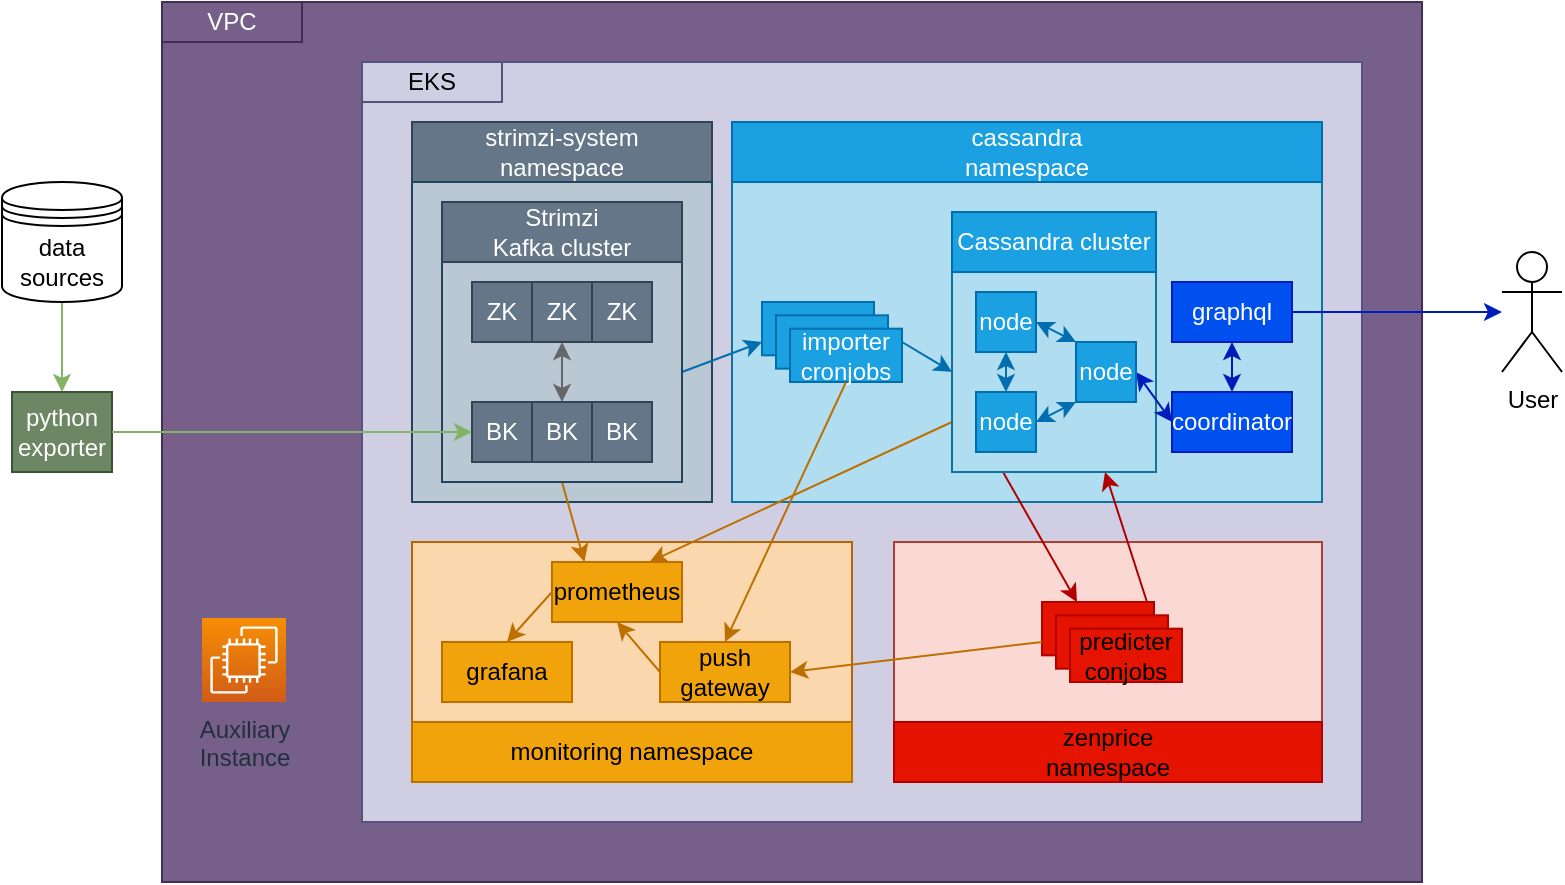<mxfile>
    <diagram id="uOA9d10Yc20ySYtKdD0h" name="Page-1">
        <mxGraphModel dx="1924" dy="789" grid="1" gridSize="10" guides="1" tooltips="1" connect="1" arrows="1" fold="1" page="1" pageScale="1" pageWidth="850" pageHeight="1100" math="0" shadow="0">
            <root>
                <mxCell id="0"/>
                <mxCell id="1" parent="0"/>
                <mxCell id="75" value="" style="rounded=0;whiteSpace=wrap;html=1;fillColor=#76608a;fontColor=#ffffff;strokeColor=#432D57;" vertex="1" parent="1">
                    <mxGeometry x="-670" y="160" width="630" height="440" as="geometry"/>
                </mxCell>
                <mxCell id="73" value="" style="rounded=0;whiteSpace=wrap;html=1;fillColor=#d0cee2;strokeColor=#56517e;" vertex="1" parent="1">
                    <mxGeometry x="-570" y="190" width="500" height="380" as="geometry"/>
                </mxCell>
                <mxCell id="5" value="" style="rounded=0;whiteSpace=wrap;html=1;fillColor=#b1ddf0;strokeColor=#10739e;" vertex="1" parent="1">
                    <mxGeometry x="-385" y="250" width="295" height="160" as="geometry"/>
                </mxCell>
                <mxCell id="6" value="" style="rounded=0;whiteSpace=wrap;html=1;fillColor=#fad9d5;strokeColor=#ae4132;" vertex="1" parent="1">
                    <mxGeometry x="-304" y="430" width="214" height="90" as="geometry"/>
                </mxCell>
                <mxCell id="7" value="" style="rounded=0;whiteSpace=wrap;html=1;fillColor=#fad7ac;strokeColor=#b46504;" vertex="1" parent="1">
                    <mxGeometry x="-545" y="430" width="220" height="90" as="geometry"/>
                </mxCell>
                <mxCell id="8" value="strimzi-system&lt;br&gt;namespace" style="rounded=0;whiteSpace=wrap;html=1;fillColor=#647687;fontColor=#ffffff;strokeColor=#314354;" vertex="1" parent="1">
                    <mxGeometry x="-545" y="220" width="150" height="30" as="geometry"/>
                </mxCell>
                <mxCell id="9" value="&lt;font color=&quot;#000000&quot;&gt;zenprice&lt;br&gt;namespace&lt;/font&gt;" style="rounded=0;whiteSpace=wrap;html=1;fillColor=#e51400;fontColor=#ffffff;strokeColor=#B20000;" vertex="1" parent="1">
                    <mxGeometry x="-304" y="520" width="214" height="30" as="geometry"/>
                </mxCell>
                <mxCell id="10" value="cassandra&lt;br&gt;namespace" style="rounded=0;whiteSpace=wrap;html=1;fillColor=#1ba1e2;fontColor=#ffffff;strokeColor=#006EAF;" vertex="1" parent="1">
                    <mxGeometry x="-385" y="220" width="295" height="30" as="geometry"/>
                </mxCell>
                <mxCell id="11" value="monitoring namespace" style="rounded=0;whiteSpace=wrap;html=1;fillColor=#f0a30a;fontColor=#000000;strokeColor=#BD7000;" vertex="1" parent="1">
                    <mxGeometry x="-545" y="520" width="220" height="30" as="geometry"/>
                </mxCell>
                <mxCell id="12" style="edgeStyle=none;html=1;exitX=0;exitY=0.5;exitDx=0;exitDy=0;entryX=0.5;entryY=0;entryDx=0;entryDy=0;fontColor=#000000;fillColor=#f0a30a;strokeColor=#BD7000;" edge="1" parent="1" source="13" target="14">
                    <mxGeometry relative="1" as="geometry"/>
                </mxCell>
                <mxCell id="13" value="prometheus" style="rounded=0;whiteSpace=wrap;html=1;fillColor=#f0a30a;fontColor=#000000;strokeColor=#BD7000;" vertex="1" parent="1">
                    <mxGeometry x="-475" y="440" width="65" height="30" as="geometry"/>
                </mxCell>
                <mxCell id="14" value="grafana" style="rounded=0;whiteSpace=wrap;html=1;fillColor=#f0a30a;fontColor=#000000;strokeColor=#BD7000;" vertex="1" parent="1">
                    <mxGeometry x="-530" y="480" width="65" height="30" as="geometry"/>
                </mxCell>
                <mxCell id="15" style="edgeStyle=none;html=1;exitX=0;exitY=0.5;exitDx=0;exitDy=0;entryX=0.5;entryY=1;entryDx=0;entryDy=0;fontColor=#000000;fillColor=#f0a30a;strokeColor=#BD7000;" edge="1" parent="1" source="16" target="13">
                    <mxGeometry relative="1" as="geometry"/>
                </mxCell>
                <mxCell id="16" value="push&lt;br&gt;gateway" style="rounded=0;whiteSpace=wrap;html=1;fillColor=#f0a30a;fontColor=#000000;strokeColor=#BD7000;" vertex="1" parent="1">
                    <mxGeometry x="-421" y="480" width="65" height="30" as="geometry"/>
                </mxCell>
                <mxCell id="17" style="edgeStyle=none;html=1;exitX=0.5;exitY=1;exitDx=0;exitDy=0;fillColor=#d5e8d4;strokeColor=#82b366;gradientColor=#97d077;" edge="1" parent="1" source="18" target="19">
                    <mxGeometry relative="1" as="geometry"/>
                </mxCell>
                <mxCell id="18" value="data sources" style="shape=datastore;whiteSpace=wrap;html=1;" vertex="1" parent="1">
                    <mxGeometry x="-750" y="250" width="60" height="60" as="geometry"/>
                </mxCell>
                <mxCell id="19" value="python exporter" style="rounded=0;whiteSpace=wrap;html=1;fillColor=#6d8764;fontColor=#ffffff;strokeColor=#3A5431;" vertex="1" parent="1">
                    <mxGeometry x="-745" y="355" width="50" height="40" as="geometry"/>
                </mxCell>
                <mxCell id="20" value="User" style="shape=umlActor;verticalLabelPosition=bottom;verticalAlign=top;html=1;outlineConnect=0;" vertex="1" parent="1">
                    <mxGeometry y="285" width="30" height="60" as="geometry"/>
                </mxCell>
                <mxCell id="21" style="edgeStyle=none;html=1;exitX=0.25;exitY=1;exitDx=0;exitDy=0;entryX=0.25;entryY=0;entryDx=0;entryDy=0;fontColor=#000000;fillColor=#e51400;strokeColor=#B20000;" edge="1" parent="1" source="23" target="40">
                    <mxGeometry relative="1" as="geometry"/>
                </mxCell>
                <mxCell id="22" style="edgeStyle=none;html=1;exitX=0;exitY=0.75;exitDx=0;exitDy=0;entryX=0.75;entryY=0;entryDx=0;entryDy=0;fontColor=#000000;fillColor=#f0a30a;strokeColor=#BD7000;" edge="1" parent="1" source="23" target="13">
                    <mxGeometry relative="1" as="geometry"/>
                </mxCell>
                <mxCell id="23" value="" style="rounded=0;whiteSpace=wrap;html=1;fillColor=#b1ddf0;strokeColor=#10739e;" vertex="1" parent="1">
                    <mxGeometry x="-275" y="295" width="102" height="100" as="geometry"/>
                </mxCell>
                <mxCell id="24" style="edgeStyle=none;html=1;exitX=1;exitY=0.5;exitDx=0;exitDy=0;entryX=0;entryY=1;entryDx=0;entryDy=0;startArrow=classic;startFill=1;fillColor=#1ba1e2;strokeColor=#006EAF;" edge="1" parent="1" source="25" target="31">
                    <mxGeometry relative="1" as="geometry"/>
                </mxCell>
                <mxCell id="25" value="node" style="rounded=0;whiteSpace=wrap;html=1;fillColor=#1ba1e2;fontColor=#ffffff;strokeColor=#006EAF;" vertex="1" parent="1">
                    <mxGeometry x="-263" y="355" width="30" height="30" as="geometry"/>
                </mxCell>
                <mxCell id="26" value="Cassandra cluster" style="rounded=0;whiteSpace=wrap;html=1;fillColor=#1ba1e2;fontColor=#ffffff;strokeColor=#006EAF;" vertex="1" parent="1">
                    <mxGeometry x="-275" y="265" width="102" height="30" as="geometry"/>
                </mxCell>
                <mxCell id="27" style="edgeStyle=none;html=1;exitX=0.5;exitY=1;exitDx=0;exitDy=0;entryX=0.5;entryY=0;entryDx=0;entryDy=0;startArrow=classic;startFill=1;fillColor=#1ba1e2;strokeColor=#006EAF;" edge="1" parent="1" source="29" target="25">
                    <mxGeometry relative="1" as="geometry"/>
                </mxCell>
                <mxCell id="28" style="edgeStyle=none;html=1;exitX=1;exitY=0.5;exitDx=0;exitDy=0;entryX=0;entryY=0;entryDx=0;entryDy=0;startArrow=classic;startFill=1;fillColor=#1ba1e2;strokeColor=#006EAF;" edge="1" parent="1" source="29" target="31">
                    <mxGeometry relative="1" as="geometry"/>
                </mxCell>
                <mxCell id="29" value="node" style="rounded=0;whiteSpace=wrap;html=1;fillColor=#1ba1e2;fontColor=#ffffff;strokeColor=#006EAF;" vertex="1" parent="1">
                    <mxGeometry x="-263" y="305" width="30" height="30" as="geometry"/>
                </mxCell>
                <mxCell id="30" style="edgeStyle=none;html=1;exitX=1;exitY=0.5;exitDx=0;exitDy=0;entryX=0;entryY=0.5;entryDx=0;entryDy=0;startArrow=classic;startFill=1;fillColor=#0050ef;strokeColor=#001DBC;" edge="1" parent="1" source="31" target="33">
                    <mxGeometry relative="1" as="geometry"/>
                </mxCell>
                <mxCell id="31" value="node" style="rounded=0;whiteSpace=wrap;html=1;fillColor=#1ba1e2;fontColor=#ffffff;strokeColor=#006EAF;" vertex="1" parent="1">
                    <mxGeometry x="-213" y="330" width="30" height="30" as="geometry"/>
                </mxCell>
                <mxCell id="32" style="edgeStyle=none;html=1;exitX=0.5;exitY=0;exitDx=0;exitDy=0;entryX=0.5;entryY=1;entryDx=0;entryDy=0;startArrow=classic;startFill=1;fillColor=#0050ef;strokeColor=#001DBC;" edge="1" parent="1" source="33" target="45">
                    <mxGeometry relative="1" as="geometry"/>
                </mxCell>
                <mxCell id="33" value="coordinator" style="rounded=0;whiteSpace=wrap;html=1;fillColor=#0050ef;strokeColor=#001DBC;fontColor=#ffffff;" vertex="1" parent="1">
                    <mxGeometry x="-165" y="355" width="60" height="30" as="geometry"/>
                </mxCell>
                <mxCell id="34" style="edgeStyle=none;html=1;exitX=1;exitY=0.5;exitDx=0;exitDy=0;fontColor=#000000;fillColor=#1ba1e2;strokeColor=#006EAF;" edge="1" parent="1" source="35">
                    <mxGeometry relative="1" as="geometry">
                        <mxPoint x="-275" y="345" as="targetPoint"/>
                    </mxGeometry>
                </mxCell>
                <mxCell id="35" value="" style="group;movable=1;resizable=1;rotatable=1;deletable=1;editable=1;connectable=1;fillColor=none;" vertex="1" connectable="0" parent="1">
                    <mxGeometry x="-370" y="310" width="70" height="40" as="geometry"/>
                </mxCell>
                <mxCell id="36" value="" style="rounded=0;whiteSpace=wrap;html=1;fillColor=#1ba1e2;strokeColor=#006EAF;container=0;movable=1;resizable=1;rotatable=1;deletable=1;editable=1;connectable=1;fontColor=#ffffff;" vertex="1" parent="35">
                    <mxGeometry width="56" height="26.667" as="geometry"/>
                </mxCell>
                <mxCell id="37" value="" style="rounded=0;whiteSpace=wrap;html=1;fillColor=#1ba1e2;strokeColor=#006EAF;container=0;movable=1;resizable=1;rotatable=1;deletable=1;editable=1;connectable=1;fontColor=#ffffff;" vertex="1" parent="35">
                    <mxGeometry x="7" y="6.667" width="56" height="26.667" as="geometry"/>
                </mxCell>
                <mxCell id="38" value="importer&lt;br&gt;cronjobs" style="rounded=0;whiteSpace=wrap;html=1;fillColor=#1ba1e2;strokeColor=#006EAF;container=0;movable=1;resizable=1;rotatable=1;deletable=1;editable=1;connectable=1;fontColor=#ffffff;" vertex="1" parent="35">
                    <mxGeometry x="14" y="13.333" width="56" height="26.667" as="geometry"/>
                </mxCell>
                <mxCell id="39" style="edgeStyle=none;html=1;exitX=0.75;exitY=0;exitDx=0;exitDy=0;entryX=0.75;entryY=1;entryDx=0;entryDy=0;fontColor=#000000;fillColor=#e51400;strokeColor=#B20000;" edge="1" parent="1" source="40" target="23">
                    <mxGeometry relative="1" as="geometry"/>
                </mxCell>
                <mxCell id="40" value="" style="group;movable=1;resizable=1;rotatable=1;deletable=1;editable=1;connectable=1;fillColor=none;" vertex="1" connectable="0" parent="1">
                    <mxGeometry x="-230" y="460" width="70" height="40.0" as="geometry"/>
                </mxCell>
                <mxCell id="41" value="" style="rounded=0;whiteSpace=wrap;html=1;fillColor=#e51400;fontColor=#ffffff;strokeColor=#B20000;container=0;movable=1;resizable=1;rotatable=1;deletable=1;editable=1;connectable=1;" vertex="1" parent="40">
                    <mxGeometry width="56" height="26.667" as="geometry"/>
                </mxCell>
                <mxCell id="42" value="" style="rounded=0;whiteSpace=wrap;html=1;fillColor=#e51400;fontColor=#ffffff;strokeColor=#B20000;container=0;movable=1;resizable=1;rotatable=1;deletable=1;editable=1;connectable=1;" vertex="1" parent="40">
                    <mxGeometry x="7" y="6.667" width="56" height="26.667" as="geometry"/>
                </mxCell>
                <mxCell id="43" value="&lt;font color=&quot;#000000&quot;&gt;predicter&lt;br&gt;conjobs&lt;/font&gt;" style="rounded=0;whiteSpace=wrap;html=1;fillColor=#e51400;fontColor=#ffffff;strokeColor=#B20000;container=0;movable=1;resizable=1;rotatable=1;deletable=1;editable=1;connectable=1;" vertex="1" parent="40">
                    <mxGeometry x="14" y="13.333" width="56" height="26.667" as="geometry"/>
                </mxCell>
                <mxCell id="44" style="edgeStyle=none;html=1;exitX=1;exitY=0.5;exitDx=0;exitDy=0;fontColor=#000000;fillColor=#0050ef;strokeColor=#001DBC;" edge="1" parent="1" source="45" target="20">
                    <mxGeometry relative="1" as="geometry"/>
                </mxCell>
                <mxCell id="45" value="graphql" style="rounded=0;whiteSpace=wrap;html=1;fillColor=#0050ef;fontColor=#ffffff;strokeColor=#001DBC;" vertex="1" parent="1">
                    <mxGeometry x="-165" y="300" width="60" height="30" as="geometry"/>
                </mxCell>
                <mxCell id="52" value="" style="rounded=0;whiteSpace=wrap;html=1;fillColor=#bac8d3;strokeColor=#23445d;" vertex="1" parent="1">
                    <mxGeometry x="-545" y="250" width="150" height="160" as="geometry"/>
                </mxCell>
                <mxCell id="53" style="edgeStyle=none;html=1;exitX=0.5;exitY=1;exitDx=0;exitDy=0;entryX=0.25;entryY=0;entryDx=0;entryDy=0;fontColor=#000000;fillColor=#f0a30a;strokeColor=#BD7000;" edge="1" parent="1" source="55" target="13">
                    <mxGeometry relative="1" as="geometry"/>
                </mxCell>
                <mxCell id="54" style="edgeStyle=none;html=1;exitX=1;exitY=0.5;exitDx=0;exitDy=0;entryX=0;entryY=0.75;entryDx=0;entryDy=0;fontColor=#000000;fillColor=#1ba1e2;strokeColor=#006EAF;" edge="1" parent="1" source="55" target="36">
                    <mxGeometry relative="1" as="geometry"/>
                </mxCell>
                <mxCell id="55" value="" style="rounded=0;whiteSpace=wrap;html=1;fillColor=#bac8d3;strokeColor=#23445d;" vertex="1" parent="1">
                    <mxGeometry x="-530" y="290" width="120" height="110" as="geometry"/>
                </mxCell>
                <mxCell id="56" value="BK" style="rounded=0;whiteSpace=wrap;html=1;fillColor=#647687;fontColor=#ffffff;strokeColor=#314354;" vertex="1" parent="1">
                    <mxGeometry x="-515" y="360" width="30" height="30" as="geometry"/>
                </mxCell>
                <mxCell id="57" style="edgeStyle=none;html=1;exitX=0.5;exitY=0;exitDx=0;exitDy=0;entryX=0.5;entryY=1;entryDx=0;entryDy=0;startArrow=classic;startFill=1;fillColor=#f5f5f5;strokeColor=#666666;" edge="1" parent="1" source="58" target="61">
                    <mxGeometry relative="1" as="geometry"/>
                </mxCell>
                <mxCell id="58" value="BK" style="rounded=0;whiteSpace=wrap;html=1;fillColor=#647687;fontColor=#ffffff;strokeColor=#314354;" vertex="1" parent="1">
                    <mxGeometry x="-485" y="360" width="30" height="30" as="geometry"/>
                </mxCell>
                <mxCell id="59" value="BK" style="rounded=0;whiteSpace=wrap;html=1;fillColor=#647687;fontColor=#ffffff;strokeColor=#314354;" vertex="1" parent="1">
                    <mxGeometry x="-455" y="360" width="30" height="30" as="geometry"/>
                </mxCell>
                <mxCell id="60" value="ZK" style="rounded=0;whiteSpace=wrap;html=1;fillColor=#647687;fontColor=#ffffff;strokeColor=#314354;" vertex="1" parent="1">
                    <mxGeometry x="-515" y="300" width="30" height="30" as="geometry"/>
                </mxCell>
                <mxCell id="61" value="ZK" style="rounded=0;whiteSpace=wrap;html=1;fillColor=#647687;fontColor=#ffffff;strokeColor=#314354;" vertex="1" parent="1">
                    <mxGeometry x="-485" y="300" width="30" height="30" as="geometry"/>
                </mxCell>
                <mxCell id="62" value="ZK" style="rounded=0;whiteSpace=wrap;html=1;fillColor=#647687;fontColor=#ffffff;strokeColor=#314354;" vertex="1" parent="1">
                    <mxGeometry x="-455" y="300" width="30" height="30" as="geometry"/>
                </mxCell>
                <mxCell id="63" value="Strimzi&lt;br&gt;Kafka cluster" style="rounded=0;whiteSpace=wrap;html=1;fillColor=#647687;fontColor=#ffffff;strokeColor=#314354;" vertex="1" parent="1">
                    <mxGeometry x="-530" y="260" width="120" height="30" as="geometry"/>
                </mxCell>
                <mxCell id="64" style="edgeStyle=none;html=1;exitX=0.5;exitY=1;exitDx=0;exitDy=0;entryX=0.5;entryY=0;entryDx=0;entryDy=0;fontColor=#000000;fillColor=#f0a30a;strokeColor=#BD7000;" edge="1" parent="1" source="38" target="16">
                    <mxGeometry relative="1" as="geometry"/>
                </mxCell>
                <mxCell id="65" style="edgeStyle=none;html=1;exitX=0;exitY=0.75;exitDx=0;exitDy=0;entryX=1;entryY=0.5;entryDx=0;entryDy=0;fontColor=#000000;fillColor=#f0a30a;strokeColor=#BD7000;" edge="1" parent="1" source="41" target="16">
                    <mxGeometry relative="1" as="geometry"/>
                </mxCell>
                <mxCell id="66" style="edgeStyle=none;html=1;exitX=1;exitY=0.5;exitDx=0;exitDy=0;entryX=0;entryY=0.5;entryDx=0;entryDy=0;fillColor=#d5e8d4;strokeColor=#82b366;gradientColor=#97d077;" edge="1" parent="1" source="19" target="56">
                    <mxGeometry relative="1" as="geometry"/>
                </mxCell>
                <mxCell id="74" value="&lt;font color=&quot;#000000&quot;&gt;EKS&lt;/font&gt;" style="rounded=0;whiteSpace=wrap;html=1;fillColor=#d0cee2;strokeColor=#56517e;" vertex="1" parent="1">
                    <mxGeometry x="-570" y="190" width="70" height="20" as="geometry"/>
                </mxCell>
                <mxCell id="76" value="VPC" style="rounded=0;whiteSpace=wrap;html=1;fillColor=#76608a;fontColor=#ffffff;strokeColor=#432D57;" vertex="1" parent="1">
                    <mxGeometry x="-670" y="160" width="70" height="20" as="geometry"/>
                </mxCell>
                <mxCell id="80" value="Auxiliary&lt;br&gt;Instance" style="sketch=0;points=[[0,0,0],[0.25,0,0],[0.5,0,0],[0.75,0,0],[1,0,0],[0,1,0],[0.25,1,0],[0.5,1,0],[0.75,1,0],[1,1,0],[0,0.25,0],[0,0.5,0],[0,0.75,0],[1,0.25,0],[1,0.5,0],[1,0.75,0]];outlineConnect=0;fontColor=#232F3E;gradientColor=#F78E04;gradientDirection=north;fillColor=#D05C17;strokeColor=#ffffff;dashed=0;verticalLabelPosition=bottom;verticalAlign=top;align=center;html=1;fontSize=12;fontStyle=0;aspect=fixed;shape=mxgraph.aws4.resourceIcon;resIcon=mxgraph.aws4.ec2;" vertex="1" parent="1">
                    <mxGeometry x="-650" y="468" width="42" height="42" as="geometry"/>
                </mxCell>
            </root>
        </mxGraphModel>
    </diagram>
</mxfile>
